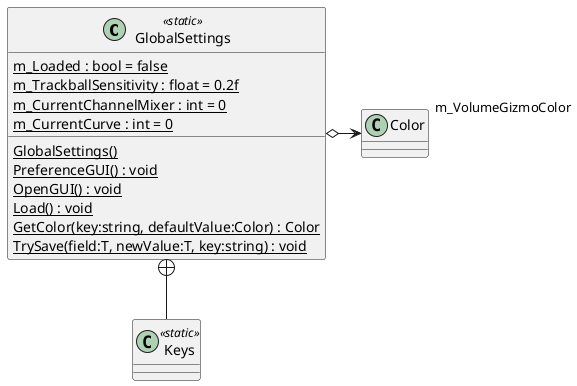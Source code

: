 @startuml
class GlobalSettings <<static>> {
    {static} m_Loaded : bool = false
    {static} m_TrackballSensitivity : float = 0.2f
    {static} m_CurrentChannelMixer : int = 0
    {static} m_CurrentCurve : int = 0
    {static} GlobalSettings()
    {static} PreferenceGUI() : void
    {static} OpenGUI() : void
    {static} Load() : void
    {static} GetColor(key:string, defaultValue:Color) : Color
    {static} TrySave(field:T, newValue:T, key:string) : void
}
class Keys <<static>> {
}
GlobalSettings o-> "m_VolumeGizmoColor" Color
GlobalSettings +-- Keys
@enduml
